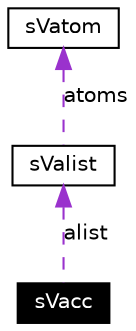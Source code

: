 digraph inheritance
{
  Node20 [shape="box",label="sVacc",fontsize=10,height=0.2,width=0.4,fontname="Helvetica",color="black",style="filled" fontcolor="white"];
  Node21 -> Node20 [dir=back,color="darkorchid3",fontsize=10,style="dashed",label="alist",fontname="Helvetica"];
  Node21 [shape="box",label="sValist",fontsize=10,height=0.2,width=0.4,fontname="Helvetica",color="black",URL="$structsValist.html"];
  Node22 -> Node21 [dir=back,color="darkorchid3",fontsize=10,style="dashed",label="atoms",fontname="Helvetica"];
  Node22 [shape="box",label="sVatom",fontsize=10,height=0.2,width=0.4,fontname="Helvetica",color="black",URL="$structsVatom.html"];
}
